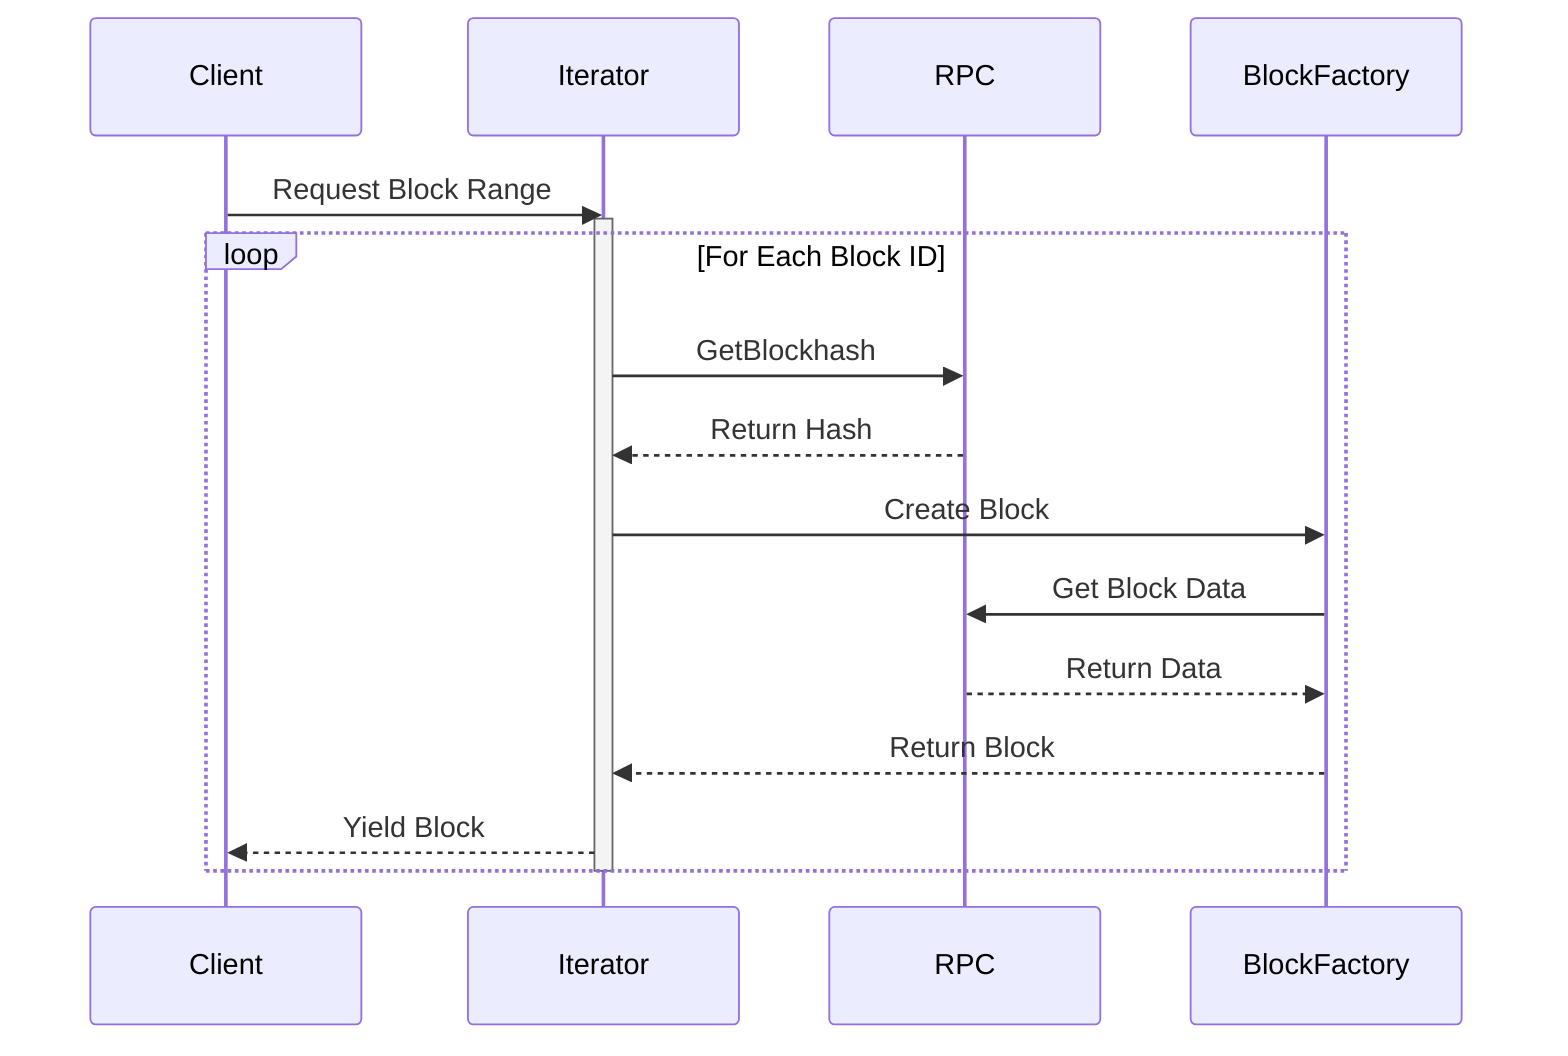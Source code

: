 sequenceDiagram
    participant C as Client
    participant I as Iterator
    participant R as RPC
    participant F as BlockFactory
    
    C->>I: Request Block Range
    activate I
    
    loop For Each Block ID
        I->>R: GetBlockhash
        R-->>I: Return Hash
        
        I->>F: Create Block
        F->>R: Get Block Data
        R-->>F: Return Data
        F-->>I: Return Block
        
        I-->>C: Yield Block
    end
    
    deactivate I